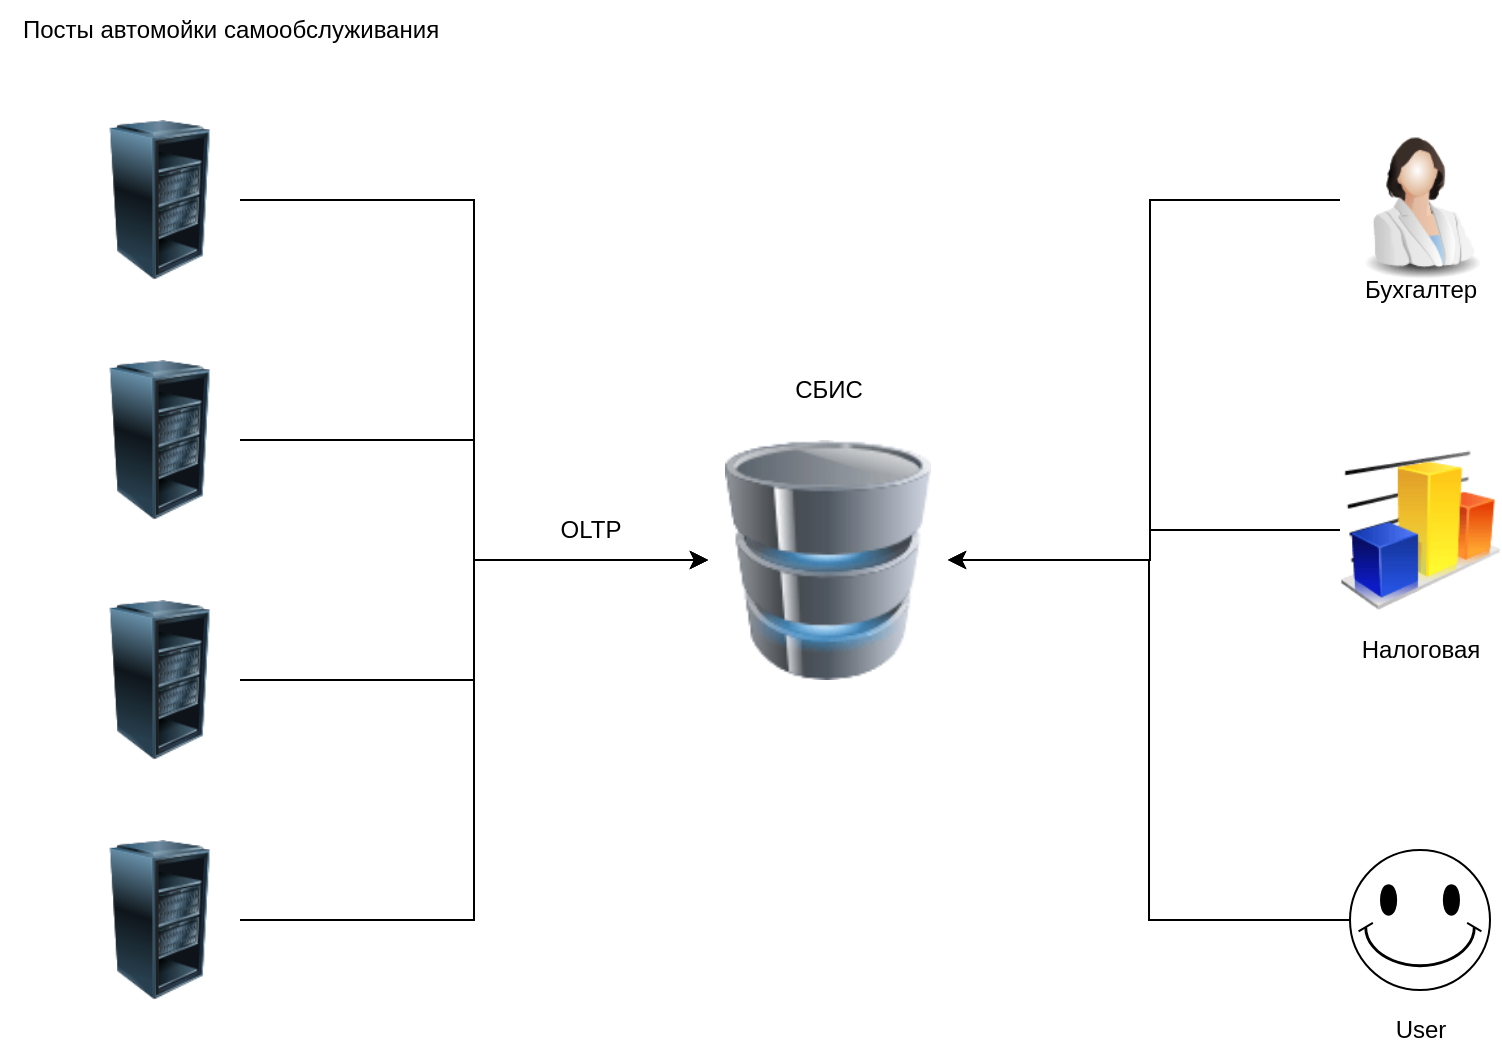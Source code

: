 <mxfile version="21.6.8" type="device">
  <diagram name="Страница — 1" id="aqtqmzV1ZlaLme0O8nfo">
    <mxGraphModel dx="1098" dy="828" grid="1" gridSize="10" guides="1" tooltips="1" connect="1" arrows="1" fold="1" page="1" pageScale="1" pageWidth="827" pageHeight="1169" math="0" shadow="0">
      <root>
        <mxCell id="0" />
        <mxCell id="1" parent="0" />
        <mxCell id="KuSia5BQKkDc9nM355q3-6" style="edgeStyle=orthogonalEdgeStyle;rounded=0;orthogonalLoop=1;jettySize=auto;html=1;entryX=0;entryY=0.5;entryDx=0;entryDy=0;" edge="1" parent="1" source="KuSia5BQKkDc9nM355q3-1" target="KuSia5BQKkDc9nM355q3-5">
          <mxGeometry relative="1" as="geometry" />
        </mxCell>
        <mxCell id="KuSia5BQKkDc9nM355q3-1" value="" style="image;html=1;image=img/lib/clip_art/computers/Server_Rack_Partial_128x128.png" vertex="1" parent="1">
          <mxGeometry x="40" y="80" width="80" height="80" as="geometry" />
        </mxCell>
        <mxCell id="KuSia5BQKkDc9nM355q3-7" style="edgeStyle=orthogonalEdgeStyle;rounded=0;orthogonalLoop=1;jettySize=auto;html=1;" edge="1" parent="1" source="KuSia5BQKkDc9nM355q3-2" target="KuSia5BQKkDc9nM355q3-5">
          <mxGeometry relative="1" as="geometry" />
        </mxCell>
        <mxCell id="KuSia5BQKkDc9nM355q3-2" value="" style="image;html=1;image=img/lib/clip_art/computers/Server_Rack_Partial_128x128.png" vertex="1" parent="1">
          <mxGeometry x="40" y="200" width="80" height="80" as="geometry" />
        </mxCell>
        <mxCell id="KuSia5BQKkDc9nM355q3-8" style="edgeStyle=orthogonalEdgeStyle;rounded=0;orthogonalLoop=1;jettySize=auto;html=1;" edge="1" parent="1" source="KuSia5BQKkDc9nM355q3-3" target="KuSia5BQKkDc9nM355q3-5">
          <mxGeometry relative="1" as="geometry" />
        </mxCell>
        <mxCell id="KuSia5BQKkDc9nM355q3-3" value="" style="image;html=1;image=img/lib/clip_art/computers/Server_Rack_Partial_128x128.png" vertex="1" parent="1">
          <mxGeometry x="40" y="320" width="80" height="80" as="geometry" />
        </mxCell>
        <mxCell id="KuSia5BQKkDc9nM355q3-9" style="edgeStyle=orthogonalEdgeStyle;rounded=0;orthogonalLoop=1;jettySize=auto;html=1;entryX=0;entryY=0.5;entryDx=0;entryDy=0;" edge="1" parent="1" source="KuSia5BQKkDc9nM355q3-4" target="KuSia5BQKkDc9nM355q3-5">
          <mxGeometry relative="1" as="geometry" />
        </mxCell>
        <mxCell id="KuSia5BQKkDc9nM355q3-4" value="" style="image;html=1;image=img/lib/clip_art/computers/Server_Rack_Partial_128x128.png" vertex="1" parent="1">
          <mxGeometry x="40" y="440" width="80" height="80" as="geometry" />
        </mxCell>
        <mxCell id="KuSia5BQKkDc9nM355q3-5" value="" style="image;html=1;image=img/lib/clip_art/computers/Database_128x128.png" vertex="1" parent="1">
          <mxGeometry x="354" y="240" width="120" height="120" as="geometry" />
        </mxCell>
        <mxCell id="KuSia5BQKkDc9nM355q3-10" value="Посты автомойки самообслуживания" style="text;html=1;align=center;verticalAlign=middle;resizable=0;points=[];autosize=1;strokeColor=none;fillColor=none;" vertex="1" parent="1">
          <mxGeometry y="20" width="230" height="30" as="geometry" />
        </mxCell>
        <mxCell id="KuSia5BQKkDc9nM355q3-21" style="edgeStyle=orthogonalEdgeStyle;rounded=0;orthogonalLoop=1;jettySize=auto;html=1;entryX=1;entryY=0.5;entryDx=0;entryDy=0;" edge="1" parent="1" source="KuSia5BQKkDc9nM355q3-12" target="KuSia5BQKkDc9nM355q3-5">
          <mxGeometry relative="1" as="geometry">
            <Array as="points">
              <mxPoint x="575" y="285" />
              <mxPoint x="575" y="300" />
            </Array>
          </mxGeometry>
        </mxCell>
        <mxCell id="KuSia5BQKkDc9nM355q3-12" value="" style="image;html=1;image=img/lib/clip_art/finance/Graph_128x128.png" vertex="1" parent="1">
          <mxGeometry x="670" y="245" width="80" height="80" as="geometry" />
        </mxCell>
        <mxCell id="KuSia5BQKkDc9nM355q3-13" value="OLTP" style="text;html=1;align=center;verticalAlign=middle;resizable=0;points=[];autosize=1;strokeColor=none;fillColor=none;" vertex="1" parent="1">
          <mxGeometry x="270" y="270" width="50" height="30" as="geometry" />
        </mxCell>
        <mxCell id="KuSia5BQKkDc9nM355q3-14" value="СБИС" style="text;html=1;align=center;verticalAlign=middle;resizable=0;points=[];autosize=1;strokeColor=none;fillColor=none;" vertex="1" parent="1">
          <mxGeometry x="384" y="200" width="60" height="30" as="geometry" />
        </mxCell>
        <mxCell id="KuSia5BQKkDc9nM355q3-22" style="edgeStyle=orthogonalEdgeStyle;rounded=0;orthogonalLoop=1;jettySize=auto;html=1;entryX=1;entryY=0.5;entryDx=0;entryDy=0;" edge="1" parent="1" source="KuSia5BQKkDc9nM355q3-15" target="KuSia5BQKkDc9nM355q3-5">
          <mxGeometry relative="1" as="geometry" />
        </mxCell>
        <mxCell id="KuSia5BQKkDc9nM355q3-15" value="" style="verticalLabelPosition=bottom;verticalAlign=top;html=1;shape=mxgraph.basic.smiley" vertex="1" parent="1">
          <mxGeometry x="675" y="445" width="70" height="70" as="geometry" />
        </mxCell>
        <mxCell id="KuSia5BQKkDc9nM355q3-16" value="User" style="text;html=1;align=center;verticalAlign=middle;resizable=0;points=[];autosize=1;strokeColor=none;fillColor=none;" vertex="1" parent="1">
          <mxGeometry x="685" y="520" width="50" height="30" as="geometry" />
        </mxCell>
        <mxCell id="KuSia5BQKkDc9nM355q3-17" value="Налоговая" style="text;html=1;align=center;verticalAlign=middle;resizable=0;points=[];autosize=1;strokeColor=none;fillColor=none;" vertex="1" parent="1">
          <mxGeometry x="670" y="330" width="80" height="30" as="geometry" />
        </mxCell>
        <mxCell id="KuSia5BQKkDc9nM355q3-20" style="edgeStyle=orthogonalEdgeStyle;rounded=0;orthogonalLoop=1;jettySize=auto;html=1;entryX=1;entryY=0.5;entryDx=0;entryDy=0;" edge="1" parent="1" source="KuSia5BQKkDc9nM355q3-18" target="KuSia5BQKkDc9nM355q3-5">
          <mxGeometry relative="1" as="geometry">
            <Array as="points">
              <mxPoint x="575" y="120" />
              <mxPoint x="575" y="300" />
            </Array>
          </mxGeometry>
        </mxCell>
        <mxCell id="KuSia5BQKkDc9nM355q3-18" value="" style="image;html=1;image=img/lib/clip_art/people/Scientist_Woman_128x128.png" vertex="1" parent="1">
          <mxGeometry x="670" y="80" width="80" height="80" as="geometry" />
        </mxCell>
        <mxCell id="KuSia5BQKkDc9nM355q3-19" value="Бухгалтер" style="text;html=1;align=center;verticalAlign=middle;resizable=0;points=[];autosize=1;strokeColor=none;fillColor=none;" vertex="1" parent="1">
          <mxGeometry x="670" y="150" width="80" height="30" as="geometry" />
        </mxCell>
      </root>
    </mxGraphModel>
  </diagram>
</mxfile>
